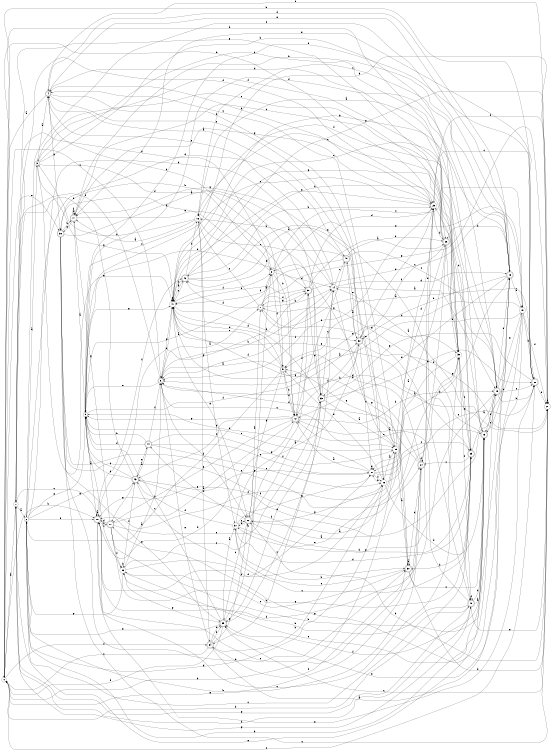 digraph n37_1 {
__start0 [label="" shape="none"];

rankdir=LR;
size="8,5";

s0 [style="filled", color="black", fillcolor="white" shape="circle", label="0"];
s1 [style="filled", color="black", fillcolor="white" shape="circle", label="1"];
s2 [style="filled", color="black", fillcolor="white" shape="circle", label="2"];
s3 [style="filled", color="black", fillcolor="white" shape="circle", label="3"];
s4 [style="rounded,filled", color="black", fillcolor="white" shape="doublecircle", label="4"];
s5 [style="rounded,filled", color="black", fillcolor="white" shape="doublecircle", label="5"];
s6 [style="rounded,filled", color="black", fillcolor="white" shape="doublecircle", label="6"];
s7 [style="rounded,filled", color="black", fillcolor="white" shape="doublecircle", label="7"];
s8 [style="filled", color="black", fillcolor="white" shape="circle", label="8"];
s9 [style="filled", color="black", fillcolor="white" shape="circle", label="9"];
s10 [style="rounded,filled", color="black", fillcolor="white" shape="doublecircle", label="10"];
s11 [style="rounded,filled", color="black", fillcolor="white" shape="doublecircle", label="11"];
s12 [style="rounded,filled", color="black", fillcolor="white" shape="doublecircle", label="12"];
s13 [style="rounded,filled", color="black", fillcolor="white" shape="doublecircle", label="13"];
s14 [style="filled", color="black", fillcolor="white" shape="circle", label="14"];
s15 [style="rounded,filled", color="black", fillcolor="white" shape="doublecircle", label="15"];
s16 [style="filled", color="black", fillcolor="white" shape="circle", label="16"];
s17 [style="rounded,filled", color="black", fillcolor="white" shape="doublecircle", label="17"];
s18 [style="rounded,filled", color="black", fillcolor="white" shape="doublecircle", label="18"];
s19 [style="filled", color="black", fillcolor="white" shape="circle", label="19"];
s20 [style="rounded,filled", color="black", fillcolor="white" shape="doublecircle", label="20"];
s21 [style="filled", color="black", fillcolor="white" shape="circle", label="21"];
s22 [style="rounded,filled", color="black", fillcolor="white" shape="doublecircle", label="22"];
s23 [style="rounded,filled", color="black", fillcolor="white" shape="doublecircle", label="23"];
s24 [style="rounded,filled", color="black", fillcolor="white" shape="doublecircle", label="24"];
s25 [style="filled", color="black", fillcolor="white" shape="circle", label="25"];
s26 [style="rounded,filled", color="black", fillcolor="white" shape="doublecircle", label="26"];
s27 [style="filled", color="black", fillcolor="white" shape="circle", label="27"];
s28 [style="filled", color="black", fillcolor="white" shape="circle", label="28"];
s29 [style="filled", color="black", fillcolor="white" shape="circle", label="29"];
s30 [style="rounded,filled", color="black", fillcolor="white" shape="doublecircle", label="30"];
s31 [style="filled", color="black", fillcolor="white" shape="circle", label="31"];
s32 [style="rounded,filled", color="black", fillcolor="white" shape="doublecircle", label="32"];
s33 [style="rounded,filled", color="black", fillcolor="white" shape="doublecircle", label="33"];
s34 [style="rounded,filled", color="black", fillcolor="white" shape="doublecircle", label="34"];
s35 [style="rounded,filled", color="black", fillcolor="white" shape="doublecircle", label="35"];
s36 [style="filled", color="black", fillcolor="white" shape="circle", label="36"];
s37 [style="rounded,filled", color="black", fillcolor="white" shape="doublecircle", label="37"];
s38 [style="rounded,filled", color="black", fillcolor="white" shape="doublecircle", label="38"];
s39 [style="filled", color="black", fillcolor="white" shape="circle", label="39"];
s40 [style="rounded,filled", color="black", fillcolor="white" shape="doublecircle", label="40"];
s41 [style="filled", color="black", fillcolor="white" shape="circle", label="41"];
s42 [style="rounded,filled", color="black", fillcolor="white" shape="doublecircle", label="42"];
s43 [style="rounded,filled", color="black", fillcolor="white" shape="doublecircle", label="43"];
s44 [style="rounded,filled", color="black", fillcolor="white" shape="doublecircle", label="44"];
s45 [style="rounded,filled", color="black", fillcolor="white" shape="doublecircle", label="45"];
s0 -> s1 [label="a"];
s0 -> s10 [label="b"];
s0 -> s6 [label="c"];
s0 -> s25 [label="d"];
s0 -> s38 [label="e"];
s0 -> s34 [label="f"];
s0 -> s24 [label="g"];
s1 -> s2 [label="a"];
s1 -> s40 [label="b"];
s1 -> s10 [label="c"];
s1 -> s8 [label="d"];
s1 -> s26 [label="e"];
s1 -> s25 [label="f"];
s1 -> s40 [label="g"];
s2 -> s3 [label="a"];
s2 -> s14 [label="b"];
s2 -> s40 [label="c"];
s2 -> s45 [label="d"];
s2 -> s9 [label="e"];
s2 -> s10 [label="f"];
s2 -> s43 [label="g"];
s3 -> s4 [label="a"];
s3 -> s13 [label="b"];
s3 -> s23 [label="c"];
s3 -> s8 [label="d"];
s3 -> s41 [label="e"];
s3 -> s39 [label="f"];
s3 -> s41 [label="g"];
s4 -> s0 [label="a"];
s4 -> s5 [label="b"];
s4 -> s28 [label="c"];
s4 -> s18 [label="d"];
s4 -> s18 [label="e"];
s4 -> s28 [label="f"];
s4 -> s38 [label="g"];
s5 -> s6 [label="a"];
s5 -> s12 [label="b"];
s5 -> s2 [label="c"];
s5 -> s41 [label="d"];
s5 -> s41 [label="e"];
s5 -> s12 [label="f"];
s5 -> s22 [label="g"];
s6 -> s7 [label="a"];
s6 -> s14 [label="b"];
s6 -> s29 [label="c"];
s6 -> s1 [label="d"];
s6 -> s9 [label="e"];
s6 -> s22 [label="f"];
s6 -> s41 [label="g"];
s7 -> s8 [label="a"];
s7 -> s14 [label="b"];
s7 -> s16 [label="c"];
s7 -> s42 [label="d"];
s7 -> s40 [label="e"];
s7 -> s37 [label="f"];
s7 -> s21 [label="g"];
s8 -> s9 [label="a"];
s8 -> s12 [label="b"];
s8 -> s19 [label="c"];
s8 -> s14 [label="d"];
s8 -> s19 [label="e"];
s8 -> s5 [label="f"];
s8 -> s38 [label="g"];
s9 -> s10 [label="a"];
s9 -> s37 [label="b"];
s9 -> s36 [label="c"];
s9 -> s15 [label="d"];
s9 -> s25 [label="e"];
s9 -> s32 [label="f"];
s9 -> s41 [label="g"];
s10 -> s10 [label="a"];
s10 -> s11 [label="b"];
s10 -> s39 [label="c"];
s10 -> s25 [label="d"];
s10 -> s20 [label="e"];
s10 -> s42 [label="f"];
s10 -> s37 [label="g"];
s11 -> s12 [label="a"];
s11 -> s18 [label="b"];
s11 -> s30 [label="c"];
s11 -> s10 [label="d"];
s11 -> s33 [label="e"];
s11 -> s36 [label="f"];
s11 -> s17 [label="g"];
s12 -> s13 [label="a"];
s12 -> s15 [label="b"];
s12 -> s43 [label="c"];
s12 -> s10 [label="d"];
s12 -> s11 [label="e"];
s12 -> s37 [label="f"];
s12 -> s9 [label="g"];
s13 -> s14 [label="a"];
s13 -> s2 [label="b"];
s13 -> s15 [label="c"];
s13 -> s25 [label="d"];
s13 -> s1 [label="e"];
s13 -> s35 [label="f"];
s13 -> s7 [label="g"];
s14 -> s15 [label="a"];
s14 -> s16 [label="b"];
s14 -> s45 [label="c"];
s14 -> s18 [label="d"];
s14 -> s4 [label="e"];
s14 -> s6 [label="f"];
s14 -> s30 [label="g"];
s15 -> s16 [label="a"];
s15 -> s20 [label="b"];
s15 -> s20 [label="c"];
s15 -> s18 [label="d"];
s15 -> s31 [label="e"];
s15 -> s13 [label="f"];
s15 -> s19 [label="g"];
s16 -> s17 [label="a"];
s16 -> s3 [label="b"];
s16 -> s9 [label="c"];
s16 -> s34 [label="d"];
s16 -> s33 [label="e"];
s16 -> s23 [label="f"];
s16 -> s31 [label="g"];
s17 -> s9 [label="a"];
s17 -> s18 [label="b"];
s17 -> s39 [label="c"];
s17 -> s17 [label="d"];
s17 -> s12 [label="e"];
s17 -> s17 [label="f"];
s17 -> s38 [label="g"];
s18 -> s19 [label="a"];
s18 -> s32 [label="b"];
s18 -> s16 [label="c"];
s18 -> s26 [label="d"];
s18 -> s12 [label="e"];
s18 -> s2 [label="f"];
s18 -> s41 [label="g"];
s19 -> s6 [label="a"];
s19 -> s20 [label="b"];
s19 -> s13 [label="c"];
s19 -> s5 [label="d"];
s19 -> s35 [label="e"];
s19 -> s21 [label="f"];
s19 -> s11 [label="g"];
s20 -> s7 [label="a"];
s20 -> s0 [label="b"];
s20 -> s0 [label="c"];
s20 -> s21 [label="d"];
s20 -> s17 [label="e"];
s20 -> s9 [label="f"];
s20 -> s41 [label="g"];
s21 -> s4 [label="a"];
s21 -> s22 [label="b"];
s21 -> s35 [label="c"];
s21 -> s6 [label="d"];
s21 -> s21 [label="e"];
s21 -> s25 [label="f"];
s21 -> s41 [label="g"];
s22 -> s7 [label="a"];
s22 -> s23 [label="b"];
s22 -> s35 [label="c"];
s22 -> s31 [label="d"];
s22 -> s44 [label="e"];
s22 -> s33 [label="f"];
s22 -> s28 [label="g"];
s23 -> s15 [label="a"];
s23 -> s0 [label="b"];
s23 -> s24 [label="c"];
s23 -> s30 [label="d"];
s23 -> s41 [label="e"];
s23 -> s39 [label="f"];
s23 -> s36 [label="g"];
s24 -> s5 [label="a"];
s24 -> s2 [label="b"];
s24 -> s10 [label="c"];
s24 -> s24 [label="d"];
s24 -> s25 [label="e"];
s24 -> s6 [label="f"];
s24 -> s41 [label="g"];
s25 -> s22 [label="a"];
s25 -> s4 [label="b"];
s25 -> s20 [label="c"];
s25 -> s26 [label="d"];
s25 -> s41 [label="e"];
s25 -> s6 [label="f"];
s25 -> s17 [label="g"];
s26 -> s27 [label="a"];
s26 -> s42 [label="b"];
s26 -> s3 [label="c"];
s26 -> s24 [label="d"];
s26 -> s39 [label="e"];
s26 -> s32 [label="f"];
s26 -> s41 [label="g"];
s27 -> s12 [label="a"];
s27 -> s9 [label="b"];
s27 -> s23 [label="c"];
s27 -> s18 [label="d"];
s27 -> s27 [label="e"];
s27 -> s28 [label="f"];
s27 -> s43 [label="g"];
s28 -> s29 [label="a"];
s28 -> s27 [label="b"];
s28 -> s20 [label="c"];
s28 -> s13 [label="d"];
s28 -> s5 [label="e"];
s28 -> s10 [label="f"];
s28 -> s2 [label="g"];
s29 -> s30 [label="a"];
s29 -> s0 [label="b"];
s29 -> s4 [label="c"];
s29 -> s26 [label="d"];
s29 -> s9 [label="e"];
s29 -> s10 [label="f"];
s29 -> s8 [label="g"];
s30 -> s30 [label="a"];
s30 -> s24 [label="b"];
s30 -> s13 [label="c"];
s30 -> s21 [label="d"];
s30 -> s31 [label="e"];
s30 -> s34 [label="f"];
s30 -> s5 [label="g"];
s31 -> s32 [label="a"];
s31 -> s30 [label="b"];
s31 -> s22 [label="c"];
s31 -> s23 [label="d"];
s31 -> s29 [label="e"];
s31 -> s43 [label="f"];
s31 -> s27 [label="g"];
s32 -> s4 [label="a"];
s32 -> s33 [label="b"];
s32 -> s27 [label="c"];
s32 -> s25 [label="d"];
s32 -> s45 [label="e"];
s32 -> s12 [label="f"];
s32 -> s21 [label="g"];
s33 -> s29 [label="a"];
s33 -> s34 [label="b"];
s33 -> s14 [label="c"];
s33 -> s41 [label="d"];
s33 -> s20 [label="e"];
s33 -> s35 [label="f"];
s33 -> s39 [label="g"];
s34 -> s18 [label="a"];
s34 -> s28 [label="b"];
s34 -> s0 [label="c"];
s34 -> s35 [label="d"];
s34 -> s6 [label="e"];
s34 -> s35 [label="f"];
s34 -> s22 [label="g"];
s35 -> s31 [label="a"];
s35 -> s8 [label="b"];
s35 -> s14 [label="c"];
s35 -> s0 [label="d"];
s35 -> s2 [label="e"];
s35 -> s9 [label="f"];
s35 -> s36 [label="g"];
s36 -> s6 [label="a"];
s36 -> s36 [label="b"];
s36 -> s37 [label="c"];
s36 -> s27 [label="d"];
s36 -> s15 [label="e"];
s36 -> s43 [label="f"];
s36 -> s2 [label="g"];
s37 -> s26 [label="a"];
s37 -> s38 [label="b"];
s37 -> s19 [label="c"];
s37 -> s25 [label="d"];
s37 -> s33 [label="e"];
s37 -> s41 [label="f"];
s37 -> s7 [label="g"];
s38 -> s33 [label="a"];
s38 -> s17 [label="b"];
s38 -> s21 [label="c"];
s38 -> s30 [label="d"];
s38 -> s24 [label="e"];
s38 -> s39 [label="f"];
s38 -> s35 [label="g"];
s39 -> s27 [label="a"];
s39 -> s0 [label="b"];
s39 -> s16 [label="c"];
s39 -> s4 [label="d"];
s39 -> s10 [label="e"];
s39 -> s40 [label="f"];
s39 -> s23 [label="g"];
s40 -> s13 [label="a"];
s40 -> s36 [label="b"];
s40 -> s12 [label="c"];
s40 -> s13 [label="d"];
s40 -> s21 [label="e"];
s40 -> s40 [label="f"];
s40 -> s1 [label="g"];
s41 -> s42 [label="a"];
s41 -> s6 [label="b"];
s41 -> s15 [label="c"];
s41 -> s32 [label="d"];
s41 -> s41 [label="e"];
s41 -> s8 [label="f"];
s41 -> s22 [label="g"];
s42 -> s29 [label="a"];
s42 -> s25 [label="b"];
s42 -> s41 [label="c"];
s42 -> s41 [label="d"];
s42 -> s40 [label="e"];
s42 -> s16 [label="f"];
s42 -> s21 [label="g"];
s43 -> s18 [label="a"];
s43 -> s1 [label="b"];
s43 -> s23 [label="c"];
s43 -> s9 [label="d"];
s43 -> s44 [label="e"];
s43 -> s9 [label="f"];
s43 -> s11 [label="g"];
s44 -> s43 [label="a"];
s44 -> s9 [label="b"];
s44 -> s28 [label="c"];
s44 -> s9 [label="d"];
s44 -> s27 [label="e"];
s44 -> s6 [label="f"];
s44 -> s29 [label="g"];
s45 -> s32 [label="a"];
s45 -> s26 [label="b"];
s45 -> s15 [label="c"];
s45 -> s41 [label="d"];
s45 -> s42 [label="e"];
s45 -> s12 [label="f"];
s45 -> s17 [label="g"];

}